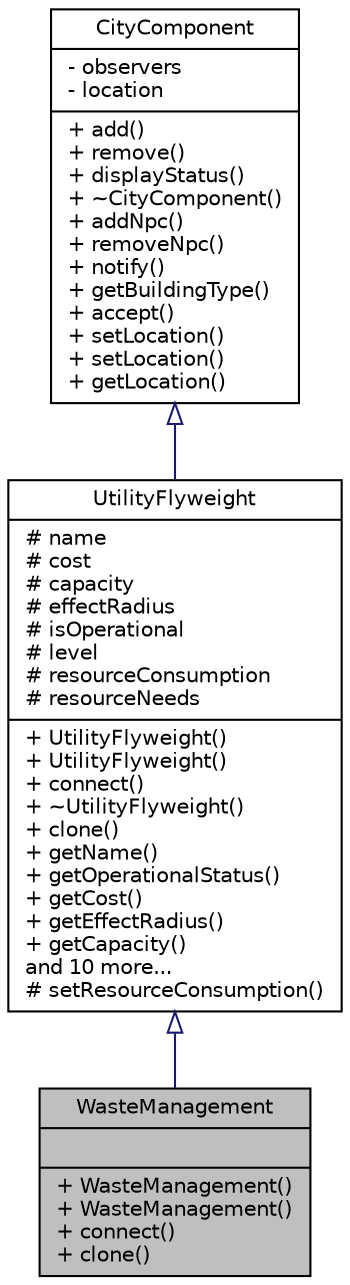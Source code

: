 digraph "WasteManagement"
{
 // LATEX_PDF_SIZE
  edge [fontname="Helvetica",fontsize="10",labelfontname="Helvetica",labelfontsize="10"];
  node [fontname="Helvetica",fontsize="10",shape=record];
  Node1 [label="{WasteManagement\n||+ WasteManagement()\l+ WasteManagement()\l+ connect()\l+ clone()\l}",height=0.2,width=0.4,color="black", fillcolor="grey75", style="filled", fontcolor="black",tooltip="Concrete class for managing waste utility in the city."];
  Node2 -> Node1 [dir="back",color="midnightblue",fontsize="10",style="solid",arrowtail="onormal",fontname="Helvetica"];
  Node2 [label="{UtilityFlyweight\n|# name\l# cost\l# capacity\l# effectRadius\l# isOperational\l# level\l# resourceConsumption\l# resourceNeeds\l|+ UtilityFlyweight()\l+ UtilityFlyweight()\l+ connect()\l+ ~UtilityFlyweight()\l+ clone()\l+ getName()\l+ getOperationalStatus()\l+ getCost()\l+ getEffectRadius()\l+ getCapacity()\land 10 more...\l# setResourceConsumption()\l}",height=0.2,width=0.4,color="black", fillcolor="white", style="filled",URL="$classUtilityFlyweight.html",tooltip="Abstract base class for utility components, providing shared functionality."];
  Node3 -> Node2 [dir="back",color="midnightblue",fontsize="10",style="solid",arrowtail="onormal",fontname="Helvetica"];
  Node3 [label="{CityComponent\n|- observers\l- location\l|+ add()\l+ remove()\l+ displayStatus()\l+ ~CityComponent()\l+ addNpc()\l+ removeNpc()\l+ notify()\l+ getBuildingType()\l+ accept()\l+ setLocation()\l+ setLocation()\l+ getLocation()\l}",height=0.2,width=0.4,color="black", fillcolor="white", style="filled",URL="$classCityComponent.html",tooltip="Abstract base class representing a component of a city."];
}
